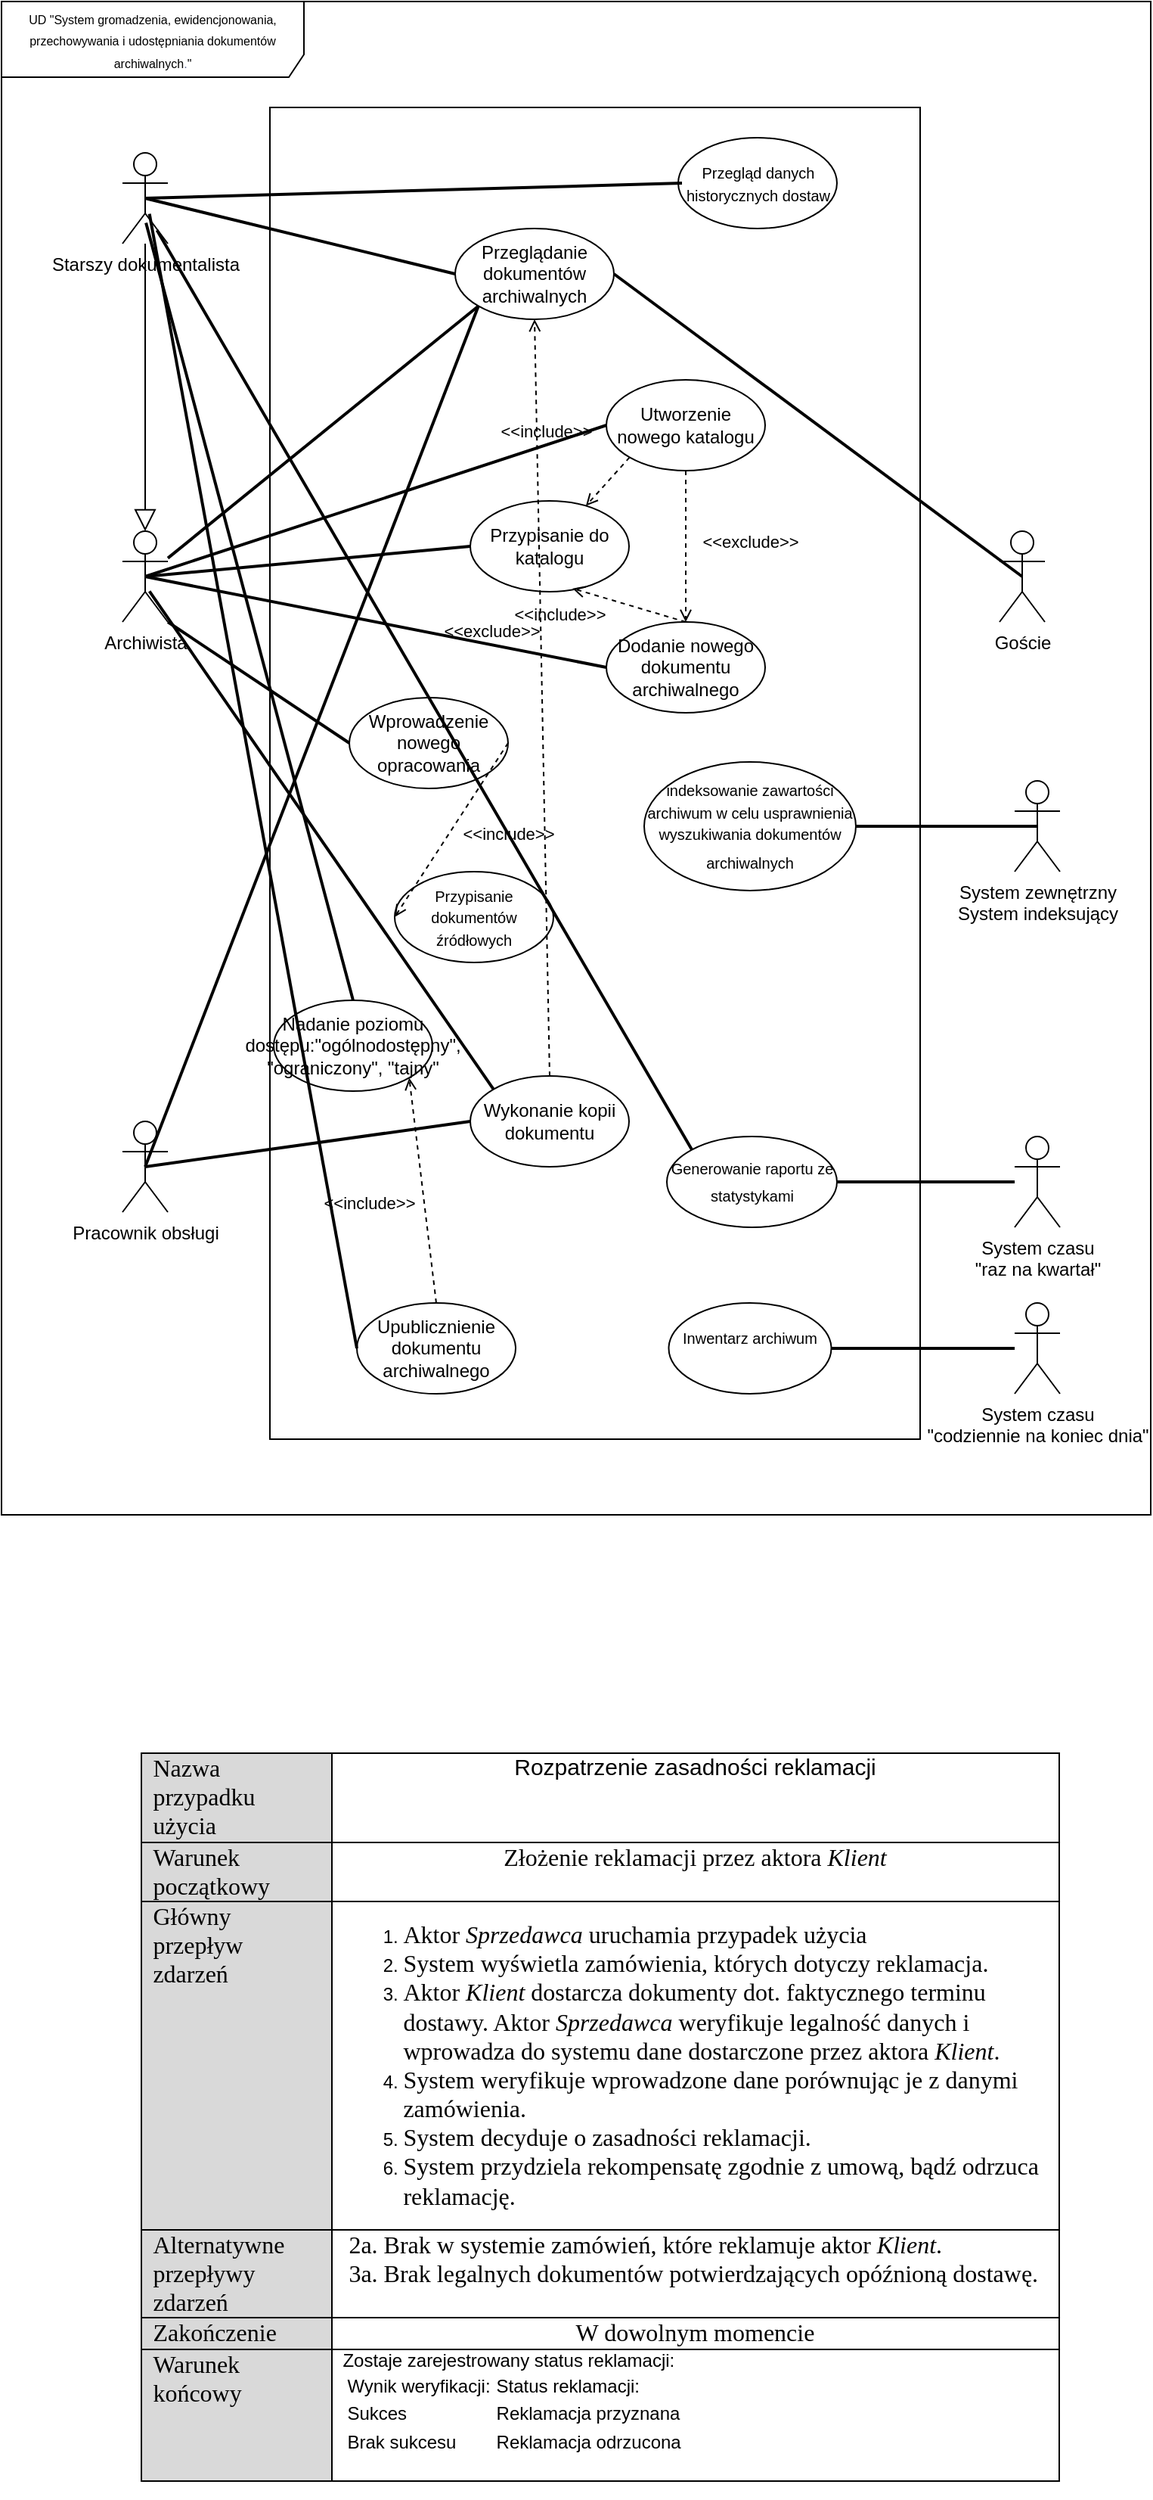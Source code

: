 <mxfile version="24.0.7" type="github">
  <diagram name="Strona-1" id="4_b_r0FPneEdvxQF47Fr">
    <mxGraphModel dx="522" dy="365" grid="1" gridSize="10" guides="1" tooltips="1" connect="1" arrows="1" fold="1" page="1" pageScale="1" pageWidth="827" pageHeight="1169" math="0" shadow="0">
      <root>
        <mxCell id="0" />
        <mxCell id="1" parent="0" />
        <mxCell id="xjDF9pEwEW9eb6jhkBWc-3" value="&lt;font style=&quot;font-size: 8px;&quot;&gt;UD &quot;System&amp;nbsp;&lt;span style=&quot;caret-color: rgb(100, 108, 154); font-family: Poppins, sans-serif; background-color: rgb(255, 255, 255);&quot;&gt;gromadzenia, ewidencjonowania, przechowywania i udostępniania dokumentów archiwalnych&lt;/span&gt;&lt;span style=&quot;caret-color: rgb(100, 108, 154); color: rgb(100, 108, 154); font-family: Poppins, sans-serif; background-color: rgb(255, 255, 255);&quot;&gt;.&lt;/span&gt;&quot;&lt;/font&gt;" style="shape=umlFrame;whiteSpace=wrap;html=1;pointerEvents=0;recursiveResize=0;container=1;collapsible=0;width=200;height=50;align=center;" parent="1" vertex="1">
          <mxGeometry x="40" y="50" width="760" height="1000" as="geometry" />
        </mxCell>
        <mxCell id="xjDF9pEwEW9eb6jhkBWc-2" value="Starszy dokumentalista" style="shape=umlActor;verticalLabelPosition=bottom;verticalAlign=top;html=1;" parent="xjDF9pEwEW9eb6jhkBWc-3" vertex="1">
          <mxGeometry x="80" y="100" width="30" height="60" as="geometry" />
        </mxCell>
        <mxCell id="xjDF9pEwEW9eb6jhkBWc-1" value="Archiwista" style="shape=umlActor;verticalLabelPosition=bottom;verticalAlign=top;html=1;" parent="xjDF9pEwEW9eb6jhkBWc-3" vertex="1">
          <mxGeometry x="80" y="350" width="30" height="60" as="geometry" />
        </mxCell>
        <mxCell id="yINx0Oa0qj7sMehLbz9O-11" value="System zewnętrzny&lt;br&gt;System indeksujący" style="shape=umlActor;verticalLabelPosition=bottom;verticalAlign=top;html=1;" parent="xjDF9pEwEW9eb6jhkBWc-3" vertex="1">
          <mxGeometry x="670" y="515" width="30" height="60" as="geometry" />
        </mxCell>
        <mxCell id="yINx0Oa0qj7sMehLbz9O-12" value="&lt;font style=&quot;font-size: 12px;&quot;&gt;System&lt;font style=&quot;font-size: 12px;&quot;&gt; czasu&lt;/font&gt;&lt;/font&gt;&lt;div&gt;&lt;font style=&quot;font-size: 12px;&quot;&gt;&lt;font style=&quot;font-size: 12px;&quot;&gt;&quot;codziennie na koniec dnia&quot;&lt;/font&gt;&lt;/font&gt;&lt;/div&gt;" style="shape=umlActor;verticalLabelPosition=bottom;verticalAlign=top;html=1;" parent="xjDF9pEwEW9eb6jhkBWc-3" vertex="1">
          <mxGeometry x="670" y="860" width="30" height="60" as="geometry" />
        </mxCell>
        <mxCell id="yINx0Oa0qj7sMehLbz9O-18" value="Pracownik obsługi" style="shape=umlActor;verticalLabelPosition=bottom;verticalAlign=top;html=1;" parent="xjDF9pEwEW9eb6jhkBWc-3" vertex="1">
          <mxGeometry x="80" y="740" width="30" height="60" as="geometry" />
        </mxCell>
        <mxCell id="yINx0Oa0qj7sMehLbz9O-21" value="Goście" style="shape=umlActor;verticalLabelPosition=bottom;verticalAlign=top;html=1;" parent="xjDF9pEwEW9eb6jhkBWc-3" vertex="1">
          <mxGeometry x="660" y="350" width="30" height="60" as="geometry" />
        </mxCell>
        <mxCell id="yINx0Oa0qj7sMehLbz9O-26" value="" style="endArrow=block;endFill=0;endSize=12;html=1;rounded=0;entryX=0.5;entryY=0;entryDx=0;entryDy=0;entryPerimeter=0;" parent="xjDF9pEwEW9eb6jhkBWc-3" source="xjDF9pEwEW9eb6jhkBWc-2" target="xjDF9pEwEW9eb6jhkBWc-1" edge="1">
          <mxGeometry width="160" relative="1" as="geometry">
            <mxPoint x="84.5" y="430" as="sourcePoint" />
            <mxPoint x="84.5" y="350" as="targetPoint" />
            <Array as="points" />
          </mxGeometry>
        </mxCell>
        <mxCell id="yINx0Oa0qj7sMehLbz9O-8" value="" style="html=1;whiteSpace=wrap;" parent="xjDF9pEwEW9eb6jhkBWc-3" vertex="1">
          <mxGeometry x="177.5" y="70" width="430" height="880" as="geometry" />
        </mxCell>
        <mxCell id="t_vTnjnZ2baawU1hBgG_-2" value="Przeglądanie dokumentów archiwalnych" style="ellipse;whiteSpace=wrap;html=1;" parent="xjDF9pEwEW9eb6jhkBWc-3" vertex="1">
          <mxGeometry x="300" y="150" width="105" height="60" as="geometry" />
        </mxCell>
        <mxCell id="t_vTnjnZ2baawU1hBgG_-3" value="&lt;font style=&quot;font-size: 10px;&quot;&gt;Przegląd danych historycznych dostaw&lt;/font&gt;" style="ellipse;whiteSpace=wrap;html=1;" parent="xjDF9pEwEW9eb6jhkBWc-3" vertex="1">
          <mxGeometry x="447.5" y="90" width="105" height="60" as="geometry" />
        </mxCell>
        <mxCell id="t_vTnjnZ2baawU1hBgG_-4" value="&lt;font size=&quot;1&quot;&gt;Inwentarz archiwum&lt;/font&gt;&lt;br&gt;&lt;br&gt;&lt;span style=&quot;font-family: -webkit-standard; font-size: medium; text-align: start;&quot;&gt;&lt;/span&gt;" style="ellipse;whiteSpace=wrap;html=1;" parent="xjDF9pEwEW9eb6jhkBWc-3" vertex="1">
          <mxGeometry x="441.25" y="860" width="107.5" height="60" as="geometry" />
        </mxCell>
        <mxCell id="t_vTnjnZ2baawU1hBgG_-8" value="" style="endArrow=none;startArrow=none;endFill=0;startFill=0;endSize=8;html=1;verticalAlign=bottom;labelBackgroundColor=none;strokeWidth=2;rounded=0;exitX=1;exitY=0.5;exitDx=0;exitDy=0;" parent="xjDF9pEwEW9eb6jhkBWc-3" source="t_vTnjnZ2baawU1hBgG_-4" target="yINx0Oa0qj7sMehLbz9O-12" edge="1">
          <mxGeometry width="160" relative="1" as="geometry">
            <mxPoint x="270" y="370" as="sourcePoint" />
            <mxPoint x="430" y="370" as="targetPoint" />
          </mxGeometry>
        </mxCell>
        <mxCell id="yINx0Oa0qj7sMehLbz9O-36" value="Przypisanie do katalogu" style="ellipse;whiteSpace=wrap;html=1;" parent="xjDF9pEwEW9eb6jhkBWc-3" vertex="1">
          <mxGeometry x="310" y="330" width="105" height="60" as="geometry" />
        </mxCell>
        <mxCell id="t_vTnjnZ2baawU1hBgG_-11" value="" style="endArrow=none;startArrow=none;endFill=0;startFill=0;endSize=8;html=1;verticalAlign=bottom;labelBackgroundColor=none;strokeWidth=2;rounded=0;entryX=1;entryY=0.5;entryDx=0;entryDy=0;exitX=0.5;exitY=0.5;exitDx=0;exitDy=0;exitPerimeter=0;" parent="xjDF9pEwEW9eb6jhkBWc-3" source="yINx0Oa0qj7sMehLbz9O-21" target="t_vTnjnZ2baawU1hBgG_-2" edge="1">
          <mxGeometry width="160" relative="1" as="geometry">
            <mxPoint x="100" y="140" as="sourcePoint" />
            <mxPoint x="318" y="509" as="targetPoint" />
          </mxGeometry>
        </mxCell>
        <mxCell id="t_vTnjnZ2baawU1hBgG_-16" value="" style="endArrow=none;startArrow=none;endFill=0;startFill=0;endSize=8;html=1;verticalAlign=bottom;labelBackgroundColor=none;strokeWidth=2;rounded=0;entryX=0;entryY=0.5;entryDx=0;entryDy=0;exitX=0.5;exitY=0.5;exitDx=0;exitDy=0;exitPerimeter=0;" parent="xjDF9pEwEW9eb6jhkBWc-3" source="xjDF9pEwEW9eb6jhkBWc-2" target="t_vTnjnZ2baawU1hBgG_-2" edge="1">
          <mxGeometry width="160" relative="1" as="geometry">
            <mxPoint x="90" y="130" as="sourcePoint" />
            <mxPoint x="445" y="400" as="targetPoint" />
          </mxGeometry>
        </mxCell>
        <mxCell id="yINx0Oa0qj7sMehLbz9O-34" value="Wykonanie kopii dokumentu" style="ellipse;whiteSpace=wrap;html=1;" parent="xjDF9pEwEW9eb6jhkBWc-3" vertex="1">
          <mxGeometry x="310" y="710" width="105" height="60" as="geometry" />
        </mxCell>
        <mxCell id="yINx0Oa0qj7sMehLbz9O-35" value="Upublicznienie dokumentu archiwalnego" style="ellipse;whiteSpace=wrap;html=1;" parent="xjDF9pEwEW9eb6jhkBWc-3" vertex="1">
          <mxGeometry x="235" y="860" width="105" height="60" as="geometry" />
        </mxCell>
        <mxCell id="yINx0Oa0qj7sMehLbz9O-33" value="Utworzenie nowego katalogu" style="ellipse;whiteSpace=wrap;html=1;" parent="xjDF9pEwEW9eb6jhkBWc-3" vertex="1">
          <mxGeometry x="400" y="250" width="105" height="60" as="geometry" />
        </mxCell>
        <mxCell id="t_vTnjnZ2baawU1hBgG_-17" value="" style="endArrow=none;startArrow=none;endFill=0;startFill=0;endSize=8;html=1;verticalAlign=bottom;labelBackgroundColor=none;strokeWidth=2;rounded=0;entryX=0;entryY=0.5;entryDx=0;entryDy=0;exitX=0.5;exitY=0.5;exitDx=0;exitDy=0;exitPerimeter=0;" parent="xjDF9pEwEW9eb6jhkBWc-3" source="xjDF9pEwEW9eb6jhkBWc-1" target="yINx0Oa0qj7sMehLbz9O-33" edge="1">
          <mxGeometry width="160" relative="1" as="geometry">
            <mxPoint x="170" y="309" as="sourcePoint" />
            <mxPoint x="395" y="309" as="targetPoint" />
          </mxGeometry>
        </mxCell>
        <mxCell id="yINx0Oa0qj7sMehLbz9O-27" value="Nadanie poziomu dostępu:&quot;ogólnodostępny&quot;, &quot;ograniczony&quot;, &quot;tajny&quot;" style="ellipse;whiteSpace=wrap;html=1;" parent="xjDF9pEwEW9eb6jhkBWc-3" vertex="1">
          <mxGeometry x="180" y="660" width="105" height="60" as="geometry" />
        </mxCell>
        <mxCell id="yINx0Oa0qj7sMehLbz9O-32" value="Wprowadzenie nowego opracowania" style="ellipse;whiteSpace=wrap;html=1;" parent="xjDF9pEwEW9eb6jhkBWc-3" vertex="1">
          <mxGeometry x="230" y="460" width="105" height="60" as="geometry" />
        </mxCell>
        <mxCell id="yINx0Oa0qj7sMehLbz9O-38" value="Dodanie nowego dokumentu archiwalnego" style="ellipse;whiteSpace=wrap;html=1;" parent="xjDF9pEwEW9eb6jhkBWc-3" vertex="1">
          <mxGeometry x="400" y="410" width="105" height="60" as="geometry" />
        </mxCell>
        <mxCell id="yINx0Oa0qj7sMehLbz9O-39" value="&lt;span style=&quot;text-align: start;&quot;&gt;&lt;font style=&quot;font-size: 10px;&quot; face=&quot;Helvetica&quot;&gt;indeksowanie zawartości archiwum w celu usprawnienia wyszukiwania dokumentów archiwalnych&lt;/font&gt;&lt;/span&gt;&lt;span style=&quot;font-family: -webkit-standard; font-size: medium; text-align: start;&quot;&gt;&lt;/span&gt;" style="ellipse;whiteSpace=wrap;html=1;" parent="xjDF9pEwEW9eb6jhkBWc-3" vertex="1">
          <mxGeometry x="425" y="502.5" width="140" height="85" as="geometry" />
        </mxCell>
        <mxCell id="t_vTnjnZ2baawU1hBgG_-15" value="" style="endArrow=none;startArrow=none;endFill=0;startFill=0;endSize=8;html=1;verticalAlign=bottom;labelBackgroundColor=none;strokeWidth=2;rounded=0;entryX=0.5;entryY=0.5;entryDx=0;entryDy=0;entryPerimeter=0;exitX=1;exitY=0.5;exitDx=0;exitDy=0;" parent="xjDF9pEwEW9eb6jhkBWc-3" source="yINx0Oa0qj7sMehLbz9O-39" target="yINx0Oa0qj7sMehLbz9O-11" edge="1">
          <mxGeometry width="160" relative="1" as="geometry">
            <mxPoint x="475" y="290.5" as="sourcePoint" />
            <mxPoint x="700" y="290" as="targetPoint" />
          </mxGeometry>
        </mxCell>
        <mxCell id="yINx0Oa0qj7sMehLbz9O-31" value="&lt;font style=&quot;font-size: 10px;&quot;&gt;Przypisanie dokumentów źródłowych&lt;/font&gt;" style="ellipse;whiteSpace=wrap;html=1;" parent="xjDF9pEwEW9eb6jhkBWc-3" vertex="1">
          <mxGeometry x="260" y="575" width="105" height="60" as="geometry" />
        </mxCell>
        <mxCell id="t_vTnjnZ2baawU1hBgG_-21" value="" style="endArrow=none;startArrow=none;endFill=0;startFill=0;endSize=8;html=1;verticalAlign=bottom;labelBackgroundColor=none;strokeWidth=2;rounded=0;exitX=0.5;exitY=0.5;exitDx=0;exitDy=0;exitPerimeter=0;" parent="xjDF9pEwEW9eb6jhkBWc-3" source="xjDF9pEwEW9eb6jhkBWc-2" edge="1">
          <mxGeometry width="160" relative="1" as="geometry">
            <mxPoint x="110" y="120" as="sourcePoint" />
            <mxPoint x="450" y="120" as="targetPoint" />
          </mxGeometry>
        </mxCell>
        <mxCell id="t_vTnjnZ2baawU1hBgG_-22" value="" style="endArrow=none;startArrow=none;endFill=0;startFill=0;endSize=8;html=1;verticalAlign=bottom;labelBackgroundColor=none;strokeWidth=2;rounded=0;exitX=1;exitY=1;exitDx=0;exitDy=0;exitPerimeter=0;entryX=0;entryY=0.5;entryDx=0;entryDy=0;" parent="xjDF9pEwEW9eb6jhkBWc-3" source="xjDF9pEwEW9eb6jhkBWc-1" target="yINx0Oa0qj7sMehLbz9O-32" edge="1">
          <mxGeometry width="160" relative="1" as="geometry">
            <mxPoint x="95" y="590" as="sourcePoint" />
            <mxPoint x="435" y="545" as="targetPoint" />
          </mxGeometry>
        </mxCell>
        <mxCell id="t_vTnjnZ2baawU1hBgG_-23" value="" style="endArrow=none;startArrow=none;endFill=0;startFill=0;endSize=8;html=1;verticalAlign=bottom;labelBackgroundColor=none;strokeWidth=2;rounded=0;exitX=0.76;exitY=0.853;exitDx=0;exitDy=0;exitPerimeter=0;entryX=0;entryY=0;entryDx=0;entryDy=0;" parent="xjDF9pEwEW9eb6jhkBWc-3" source="xjDF9pEwEW9eb6jhkBWc-2" target="x9usF1vXFKsrdMA3hae5-8" edge="1">
          <mxGeometry width="160" relative="1" as="geometry">
            <mxPoint x="160" y="520" as="sourcePoint" />
            <mxPoint x="385" y="520" as="targetPoint" />
          </mxGeometry>
        </mxCell>
        <mxCell id="t_vTnjnZ2baawU1hBgG_-24" value="" style="endArrow=none;startArrow=none;endFill=0;startFill=0;endSize=8;html=1;verticalAlign=bottom;labelBackgroundColor=none;strokeWidth=2;rounded=0;entryX=0;entryY=0.5;entryDx=0;entryDy=0;exitX=0.5;exitY=0.5;exitDx=0;exitDy=0;exitPerimeter=0;" parent="xjDF9pEwEW9eb6jhkBWc-3" source="xjDF9pEwEW9eb6jhkBWc-1" target="yINx0Oa0qj7sMehLbz9O-38" edge="1">
          <mxGeometry width="160" relative="1" as="geometry">
            <mxPoint x="100" y="310" as="sourcePoint" />
            <mxPoint x="365" y="320" as="targetPoint" />
          </mxGeometry>
        </mxCell>
        <mxCell id="t_vTnjnZ2baawU1hBgG_-26" value="" style="endArrow=none;startArrow=none;endFill=0;startFill=0;endSize=8;html=1;verticalAlign=bottom;labelBackgroundColor=none;strokeWidth=2;rounded=0;exitX=0.594;exitY=0.672;exitDx=0;exitDy=0;exitPerimeter=0;entryX=0;entryY=0.5;entryDx=0;entryDy=0;" parent="xjDF9pEwEW9eb6jhkBWc-3" source="xjDF9pEwEW9eb6jhkBWc-2" target="yINx0Oa0qj7sMehLbz9O-35" edge="1">
          <mxGeometry width="160" relative="1" as="geometry">
            <mxPoint x="85" y="740" as="sourcePoint" />
            <mxPoint x="235" y="760" as="targetPoint" />
          </mxGeometry>
        </mxCell>
        <mxCell id="t_vTnjnZ2baawU1hBgG_-27" value="" style="endArrow=none;startArrow=none;endFill=0;startFill=0;endSize=8;html=1;verticalAlign=bottom;labelBackgroundColor=none;strokeWidth=2;rounded=0;entryX=0;entryY=0.5;entryDx=0;entryDy=0;exitX=0.5;exitY=0.5;exitDx=0;exitDy=0;exitPerimeter=0;" parent="xjDF9pEwEW9eb6jhkBWc-3" source="yINx0Oa0qj7sMehLbz9O-18" target="yINx0Oa0qj7sMehLbz9O-34" edge="1">
          <mxGeometry width="160" relative="1" as="geometry">
            <mxPoint x="90" y="650" as="sourcePoint" />
            <mxPoint x="260" y="700" as="targetPoint" />
          </mxGeometry>
        </mxCell>
        <mxCell id="t_vTnjnZ2baawU1hBgG_-28" value="" style="endArrow=none;startArrow=none;endFill=0;startFill=0;endSize=8;html=1;verticalAlign=bottom;labelBackgroundColor=none;strokeWidth=2;rounded=0;entryX=0;entryY=1;entryDx=0;entryDy=0;exitX=0.5;exitY=0.5;exitDx=0;exitDy=0;exitPerimeter=0;" parent="xjDF9pEwEW9eb6jhkBWc-3" source="yINx0Oa0qj7sMehLbz9O-18" target="t_vTnjnZ2baawU1hBgG_-2" edge="1">
          <mxGeometry width="160" relative="1" as="geometry">
            <mxPoint x="90" y="680" as="sourcePoint" />
            <mxPoint x="270" y="700" as="targetPoint" />
            <Array as="points" />
          </mxGeometry>
        </mxCell>
        <mxCell id="t_vTnjnZ2baawU1hBgG_-29" value="&amp;lt;&amp;lt;include&amp;gt;&amp;gt;" style="html=1;verticalAlign=bottom;labelBackgroundColor=none;endArrow=open;endFill=0;dashed=1;rounded=0;exitX=1;exitY=0.5;exitDx=0;exitDy=0;entryX=0;entryY=0.5;entryDx=0;entryDy=0;" parent="xjDF9pEwEW9eb6jhkBWc-3" source="yINx0Oa0qj7sMehLbz9O-32" target="yINx0Oa0qj7sMehLbz9O-31" edge="1">
          <mxGeometry x="-0.161" y="37" width="160" relative="1" as="geometry">
            <mxPoint x="270" y="290" as="sourcePoint" />
            <mxPoint x="430" y="290" as="targetPoint" />
            <mxPoint y="1" as="offset" />
          </mxGeometry>
        </mxCell>
        <mxCell id="t_vTnjnZ2baawU1hBgG_-31" value="" style="endArrow=none;startArrow=none;endFill=0;startFill=0;endSize=8;html=1;verticalAlign=bottom;labelBackgroundColor=none;strokeWidth=2;rounded=0;entryX=0.5;entryY=0.5;entryDx=0;entryDy=0;entryPerimeter=0;exitX=0;exitY=0.5;exitDx=0;exitDy=0;" parent="xjDF9pEwEW9eb6jhkBWc-3" source="yINx0Oa0qj7sMehLbz9O-36" target="xjDF9pEwEW9eb6jhkBWc-1" edge="1">
          <mxGeometry width="160" relative="1" as="geometry">
            <mxPoint x="705" y="180" as="sourcePoint" />
            <mxPoint x="464" y="273" as="targetPoint" />
          </mxGeometry>
        </mxCell>
        <mxCell id="t_vTnjnZ2baawU1hBgG_-34" value="&amp;lt;&amp;lt;include&amp;gt;&amp;gt;" style="html=1;verticalAlign=bottom;labelBackgroundColor=none;endArrow=open;endFill=0;dashed=1;rounded=0;entryX=0.644;entryY=0.964;entryDx=0;entryDy=0;exitX=0.5;exitY=0;exitDx=0;exitDy=0;entryPerimeter=0;" parent="xjDF9pEwEW9eb6jhkBWc-3" source="yINx0Oa0qj7sMehLbz9O-38" target="yINx0Oa0qj7sMehLbz9O-36" edge="1">
          <mxGeometry x="1" y="28" width="160" relative="1" as="geometry">
            <mxPoint x="290" y="330" as="sourcePoint" />
            <mxPoint x="450" y="330" as="targetPoint" />
            <mxPoint x="-1" y="-1" as="offset" />
          </mxGeometry>
        </mxCell>
        <mxCell id="t_vTnjnZ2baawU1hBgG_-35" style="edgeStyle=orthogonalEdgeStyle;rounded=0;orthogonalLoop=1;jettySize=auto;html=1;exitX=0.5;exitY=1;exitDx=0;exitDy=0;" parent="xjDF9pEwEW9eb6jhkBWc-3" source="yINx0Oa0qj7sMehLbz9O-8" target="yINx0Oa0qj7sMehLbz9O-8" edge="1">
          <mxGeometry relative="1" as="geometry" />
        </mxCell>
        <mxCell id="t_vTnjnZ2baawU1hBgG_-36" value="&amp;lt;&amp;lt;exclude&amp;gt;&amp;gt;" style="html=1;verticalAlign=bottom;labelBackgroundColor=none;endArrow=open;endFill=0;dashed=1;rounded=0;entryX=0.5;entryY=1;entryDx=0;entryDy=0;exitX=0.5;exitY=0;exitDx=0;exitDy=0;" parent="xjDF9pEwEW9eb6jhkBWc-3" source="yINx0Oa0qj7sMehLbz9O-34" target="t_vTnjnZ2baawU1hBgG_-2" edge="1">
          <mxGeometry x="0.143" y="33" width="160" relative="1" as="geometry">
            <mxPoint x="313.334" y="320.005" as="sourcePoint" />
            <mxPoint x="285" y="820.02" as="targetPoint" />
            <mxPoint as="offset" />
          </mxGeometry>
        </mxCell>
        <mxCell id="x9usF1vXFKsrdMA3hae5-7" value="&lt;font style=&quot;font-size: 12px;&quot;&gt;System&lt;font style=&quot;font-size: 12px;&quot;&gt; czasu&lt;/font&gt;&lt;/font&gt;&lt;div&gt;&lt;font style=&quot;font-size: 12px;&quot;&gt;&lt;font style=&quot;font-size: 12px;&quot;&gt;&quot;raz na kwartał&quot;&lt;/font&gt;&lt;/font&gt;&lt;/div&gt;" style="shape=umlActor;verticalLabelPosition=bottom;verticalAlign=top;html=1;" vertex="1" parent="xjDF9pEwEW9eb6jhkBWc-3">
          <mxGeometry x="670" y="750" width="30" height="60" as="geometry" />
        </mxCell>
        <mxCell id="x9usF1vXFKsrdMA3hae5-8" value="&lt;font size=&quot;1&quot;&gt;Generowanie raportu ze statystykami&lt;/font&gt;&lt;span style=&quot;font-family: -webkit-standard; font-size: medium; text-align: start;&quot;&gt;&lt;/span&gt;" style="ellipse;whiteSpace=wrap;html=1;" vertex="1" parent="xjDF9pEwEW9eb6jhkBWc-3">
          <mxGeometry x="440" y="750" width="112.5" height="60" as="geometry" />
        </mxCell>
        <mxCell id="x9usF1vXFKsrdMA3hae5-10" value="" style="endArrow=none;startArrow=none;endFill=0;startFill=0;endSize=8;html=1;verticalAlign=bottom;labelBackgroundColor=none;strokeWidth=2;rounded=0;exitX=1;exitY=0.5;exitDx=0;exitDy=0;" edge="1" parent="xjDF9pEwEW9eb6jhkBWc-3" source="x9usF1vXFKsrdMA3hae5-8" target="x9usF1vXFKsrdMA3hae5-7">
          <mxGeometry width="160" relative="1" as="geometry">
            <mxPoint x="547.5" y="779.66" as="sourcePoint" />
            <mxPoint x="668.5" y="779.66" as="targetPoint" />
          </mxGeometry>
        </mxCell>
        <mxCell id="x9usF1vXFKsrdMA3hae5-11" value="&amp;lt;&amp;lt;include&amp;gt;&amp;gt;" style="html=1;verticalAlign=bottom;labelBackgroundColor=none;endArrow=open;endFill=0;dashed=1;rounded=0;exitX=0;exitY=1;exitDx=0;exitDy=0;" edge="1" parent="xjDF9pEwEW9eb6jhkBWc-3" source="yINx0Oa0qj7sMehLbz9O-33" target="yINx0Oa0qj7sMehLbz9O-36">
          <mxGeometry x="0.441" y="-47" width="160" relative="1" as="geometry">
            <mxPoint x="565" y="392" as="sourcePoint" />
            <mxPoint x="525" y="330" as="targetPoint" />
            <mxPoint as="offset" />
          </mxGeometry>
        </mxCell>
        <mxCell id="x9usF1vXFKsrdMA3hae5-13" value="&amp;lt;&amp;lt;exclude&amp;gt;&amp;gt;" style="html=1;verticalAlign=bottom;labelBackgroundColor=none;endArrow=open;endFill=0;dashed=1;rounded=0;entryX=0.5;entryY=0;entryDx=0;entryDy=0;" edge="1" parent="xjDF9pEwEW9eb6jhkBWc-3" source="yINx0Oa0qj7sMehLbz9O-33" target="yINx0Oa0qj7sMehLbz9O-38">
          <mxGeometry x="0.116" y="42" width="160" relative="1" as="geometry">
            <mxPoint x="480" y="382" as="sourcePoint" />
            <mxPoint x="440" y="320" as="targetPoint" />
            <mxPoint as="offset" />
          </mxGeometry>
        </mxCell>
        <mxCell id="x9usF1vXFKsrdMA3hae5-60" value="" style="endArrow=none;startArrow=none;endFill=0;startFill=0;endSize=8;html=1;verticalAlign=bottom;labelBackgroundColor=none;strokeWidth=2;rounded=0;entryX=0;entryY=1;entryDx=0;entryDy=0;" edge="1" parent="xjDF9pEwEW9eb6jhkBWc-3" source="xjDF9pEwEW9eb6jhkBWc-1" target="t_vTnjnZ2baawU1hBgG_-2">
          <mxGeometry width="160" relative="1" as="geometry">
            <mxPoint x="105" y="140" as="sourcePoint" />
            <mxPoint x="460" y="130" as="targetPoint" />
          </mxGeometry>
        </mxCell>
        <mxCell id="x9usF1vXFKsrdMA3hae5-61" value="" style="endArrow=none;startArrow=none;endFill=0;startFill=0;endSize=8;html=1;verticalAlign=bottom;labelBackgroundColor=none;strokeWidth=2;rounded=0;entryX=0;entryY=0;entryDx=0;entryDy=0;exitX=0.594;exitY=0.662;exitDx=0;exitDy=0;exitPerimeter=0;" edge="1" parent="xjDF9pEwEW9eb6jhkBWc-3" source="xjDF9pEwEW9eb6jhkBWc-1" target="yINx0Oa0qj7sMehLbz9O-34">
          <mxGeometry width="160" relative="1" as="geometry">
            <mxPoint x="105" y="390" as="sourcePoint" />
            <mxPoint x="410" y="450" as="targetPoint" />
          </mxGeometry>
        </mxCell>
        <mxCell id="x9usF1vXFKsrdMA3hae5-63" value="" style="endArrow=none;startArrow=none;endFill=0;startFill=0;endSize=8;html=1;verticalAlign=bottom;labelBackgroundColor=none;strokeWidth=2;rounded=0;exitX=0.518;exitY=0.77;exitDx=0;exitDy=0;exitPerimeter=0;entryX=0.5;entryY=0;entryDx=0;entryDy=0;" edge="1" parent="xjDF9pEwEW9eb6jhkBWc-3" source="xjDF9pEwEW9eb6jhkBWc-2" target="yINx0Oa0qj7sMehLbz9O-27">
          <mxGeometry width="160" relative="1" as="geometry">
            <mxPoint x="-40" y="136" as="sourcePoint" />
            <mxPoint x="342.5" y="680" as="targetPoint" />
          </mxGeometry>
        </mxCell>
        <mxCell id="x9usF1vXFKsrdMA3hae5-64" value="&amp;lt;&amp;lt;include&amp;gt;&amp;gt;" style="html=1;verticalAlign=bottom;labelBackgroundColor=none;endArrow=open;endFill=0;dashed=1;rounded=0;exitX=0.5;exitY=0;exitDx=0;exitDy=0;entryX=1;entryY=1;entryDx=0;entryDy=0;" edge="1" parent="xjDF9pEwEW9eb6jhkBWc-3" source="yINx0Oa0qj7sMehLbz9O-35" target="yINx0Oa0qj7sMehLbz9O-27">
          <mxGeometry x="-0.161" y="37" width="160" relative="1" as="geometry">
            <mxPoint x="260" y="780" as="sourcePoint" />
            <mxPoint x="185" y="895" as="targetPoint" />
            <mxPoint y="1" as="offset" />
          </mxGeometry>
        </mxCell>
        <mxCell id="yINx0Oa0qj7sMehLbz9O-1" value="&lt;table style=&quot;caret-color: rgb(0, 0, 0); color: rgb(0, 0, 0); font-style: normal; font-variant-caps: normal; font-weight: 400; letter-spacing: normal; text-transform: none; word-spacing: 0px; -webkit-text-stroke-width: 0px; text-decoration: none; border-collapse: collapse;&quot; cellpadding=&quot;0&quot; cellspacing=&quot;0&quot; border=&quot;0&quot; class=&quot;MsoNormalTable&quot;&gt;&lt;tbody&gt;&lt;tr&gt;&lt;td style=&quot;width: 99pt; border: 1pt solid black; background: rgb(217, 217, 217); padding: 0cm 5.4pt;&quot; valign=&quot;top&quot; width=&quot;132&quot;&gt;&lt;p style=&quot;margin: 0cm; font-size: 12pt; font-family: Calibri, sans-serif; text-align: justify;&quot; class=&quot;MsoNormal&quot;&gt;&lt;span style=&quot;font-family: Poppins; color: black;&quot;&gt;Nazwa przypadku użycia&lt;/span&gt;&lt;span style=&quot;font-size: 10pt; font-family: Poppins; color: rgb(100, 108, 154);&quot;&gt;&lt;/span&gt;&lt;/p&gt;&lt;/td&gt;&lt;td style=&quot;text-align: center; width: 354pt; border-width: 1pt 1pt 1pt medium; border-style: solid solid solid none; border-color: black black black currentcolor; border-image: none; padding: 0cm 5.4pt;&quot; valign=&quot;top&quot; width=&quot;472&quot;&gt;&lt;font style=&quot;font-size: 15px;&quot;&gt;Rozpatrzenie zasadności reklamacji&lt;/font&gt;&lt;br&gt;&lt;/td&gt;&lt;/tr&gt;&lt;tr&gt;&lt;td style=&quot;width: 99pt; border-width: medium 1pt 1pt; border-style: none solid solid; border-color: currentcolor black black; border-image: none; background: rgb(217, 217, 217); padding: 0cm 5.4pt;&quot; valign=&quot;top&quot; width=&quot;132&quot;&gt;&lt;p style=&quot;margin: 0cm; font-size: 12pt; font-family: Calibri, sans-serif; text-align: justify;&quot; class=&quot;MsoNormal&quot;&gt;&lt;span style=&quot;font-family: Poppins; color: black;&quot;&gt;Warunek początkowy&lt;/span&gt;&lt;span style=&quot;font-size: 10pt; font-family: Poppins; color: rgb(100, 108, 154);&quot;&gt;&lt;/span&gt;&lt;/p&gt;&lt;/td&gt;&lt;td style=&quot;text-align: center; width: 354pt; border-width: medium 1pt 1pt medium; border-style: none solid solid none; border-color: currentcolor black black currentcolor; padding: 0cm 5.4pt;&quot; valign=&quot;top&quot; width=&quot;472&quot;&gt;&lt;font size=&quot;3&quot; face=&quot;Poppins&quot;&gt;Złożenie reklamacji przez aktora &lt;i&gt;Klient&lt;/i&gt;&lt;/font&gt;&lt;/td&gt;&lt;/tr&gt;&lt;tr&gt;&lt;td style=&quot;width: 99pt; border-width: medium 1pt 1pt; border-style: none solid solid; border-color: currentcolor black black; border-image: none; background: rgb(217, 217, 217); padding: 0cm 5.4pt;&quot; valign=&quot;top&quot; width=&quot;132&quot;&gt;&lt;p style=&quot;margin: 0cm; font-size: 12pt; font-family: Calibri, sans-serif; text-align: justify;&quot; class=&quot;MsoNormal&quot;&gt;&lt;span style=&quot;font-family: Poppins; color: black;&quot;&gt;Główny przepływ zdarzeń&lt;/span&gt;&lt;span style=&quot;font-size: 10pt; font-family: Poppins; color: rgb(100, 108, 154);&quot;&gt;&lt;/span&gt;&lt;/p&gt;&lt;/td&gt;&lt;td style=&quot;width: 354pt; border-width: medium 1pt 1pt medium; border-style: none solid solid none; border-color: currentcolor black black currentcolor; padding: 0cm 5.4pt;&quot; valign=&quot;top&quot; width=&quot;472&quot;&gt;&lt;ol&gt;&lt;li&gt;&lt;font size=&quot;3&quot; face=&quot;Poppins&quot;&gt;Aktor &lt;i&gt;Sprzedawca&lt;/i&gt;&amp;nbsp;uruchamia przypadek użycia&lt;/font&gt;&lt;/li&gt;&lt;li&gt;&lt;font size=&quot;3&quot; face=&quot;Poppins&quot;&gt;System wyświetla zamówienia, których dotyczy reklamacja.&lt;/font&gt;&lt;/li&gt;&lt;li&gt;&lt;font size=&quot;3&quot; face=&quot;Poppins&quot;&gt;Aktor &lt;i&gt;Klient&lt;/i&gt; dostarcza dokumenty dot. faktycznego terminu dostawy. Aktor &lt;i&gt;Sprzedawca&lt;/i&gt; weryfikuje legalność danych i wprowadza do systemu dane dostarczone przez aktora &lt;i&gt;Klient&lt;/i&gt;.&lt;/font&gt;&lt;/li&gt;&lt;li&gt;&lt;font size=&quot;3&quot; face=&quot;Poppins&quot;&gt;System weryfikuje wprowadzone dane porównując je z danymi zamówienia.&lt;/font&gt;&lt;/li&gt;&lt;li&gt;&lt;font size=&quot;3&quot; face=&quot;Poppins&quot;&gt;System decyduje o zasadności reklamacji.&lt;/font&gt;&lt;/li&gt;&lt;li&gt;&lt;font size=&quot;3&quot; face=&quot;Poppins&quot;&gt;System przydziela rekompensatę zgodnie z umową, bądź odrzuca reklamację.&lt;/font&gt;&lt;/li&gt;&lt;/ol&gt;&lt;/td&gt;&lt;/tr&gt;&lt;tr&gt;&lt;td style=&quot;width: 99pt; border-width: medium 1pt 1pt; border-style: none solid solid; border-color: currentcolor black black; border-image: none; background: rgb(217, 217, 217); padding: 0cm 5.4pt;&quot; valign=&quot;top&quot; width=&quot;132&quot;&gt;&lt;p style=&quot;margin: 0cm; font-size: 12pt; font-family: Calibri, sans-serif; text-align: justify;&quot; class=&quot;MsoNormal&quot;&gt;&lt;span style=&quot;font-family: Poppins; color: black;&quot;&gt;Alternatywne przepływy zdarzeń&lt;/span&gt;&lt;span style=&quot;font-size: 10pt; font-family: Poppins; color: rgb(100, 108, 154);&quot;&gt;&lt;/span&gt;&lt;/p&gt;&lt;/td&gt;&lt;td style=&quot;width: 354pt; border-width: medium 1pt 1pt medium; border-style: none solid solid none; border-color: currentcolor black black currentcolor; padding: 0cm 5.4pt;&quot; valign=&quot;top&quot; width=&quot;472&quot;&gt;&lt;div&gt;&lt;font size=&quot;3&quot; face=&quot;Poppins&quot;&gt;&lt;span style=&quot;white-space: pre;&quot;&gt;&lt;font color=&quot;#646c9a&quot;&gt; &lt;/font&gt;2a. Brak w systemie zamówień, które reklamuje aktor &lt;i&gt;Klient&lt;/i&gt;.&lt;/span&gt;&lt;br&gt;&lt;/font&gt;&lt;/div&gt;&lt;div&gt;&lt;font size=&quot;3&quot; face=&quot;Poppins&quot;&gt;&lt;span style=&quot;white-space: pre;&quot;&gt;&lt;span style=&quot;white-space: pre;&quot;&gt; 3a. Brak legalnych dokumentów potwierdzających opóźnioną dostawę.&lt;/span&gt;&lt;font color=&quot;#646c9a&quot;&gt;&lt;br&gt;&lt;/font&gt;&lt;/span&gt;&lt;/font&gt;&lt;/div&gt;&lt;/td&gt;&lt;/tr&gt;&lt;tr&gt;&lt;td style=&quot;width: 99pt; border-width: medium 1pt 1pt; border-style: none solid solid; border-color: currentcolor black black; border-image: none; background: rgb(217, 217, 217); padding: 0cm 5.4pt;&quot; valign=&quot;top&quot; width=&quot;132&quot;&gt;&lt;p style=&quot;margin: 0cm; font-size: 12pt; font-family: Calibri, sans-serif; text-align: justify;&quot; class=&quot;MsoNormal&quot;&gt;&lt;span style=&quot;font-family: Poppins; color: black;&quot;&gt;Zakończenie&lt;/span&gt;&lt;span style=&quot;font-size: 10pt; font-family: Poppins; color: rgb(100, 108, 154);&quot;&gt;&lt;/span&gt;&lt;/p&gt;&lt;/td&gt;&lt;td style=&quot;width: 354pt; border-width: medium 1pt 1pt medium; border-style: none solid solid none; border-color: currentcolor black black currentcolor; padding: 0cm 5.4pt;&quot; valign=&quot;top&quot; width=&quot;472&quot;&gt;&lt;p style=&quot;text-align: center; margin: 0cm; font-size: 12pt; font-family: Calibri, sans-serif;&quot; class=&quot;MsoNormal&quot;&gt;&lt;span style=&quot;font-family: Poppins;&quot;&gt;W dowolnym momencie&lt;/span&gt;&lt;span style=&quot;font-size: 10pt; font-family: Poppins; color: rgb(100, 108, 154);&quot;&gt;&lt;/span&gt;&lt;/p&gt;&lt;/td&gt;&lt;/tr&gt;&lt;tr&gt;&lt;td style=&quot;width: 99pt; border-width: medium 1pt 1pt; border-style: none solid solid; border-color: currentcolor black black; border-image: none; background: rgb(217, 217, 217); padding: 0cm 5.4pt;&quot; valign=&quot;top&quot; width=&quot;132&quot;&gt;&lt;p style=&quot;margin: 0cm; font-size: 12pt; font-family: Calibri, sans-serif; text-align: justify;&quot; class=&quot;MsoNormal&quot;&gt;&lt;span style=&quot;font-family: Poppins; color: black;&quot;&gt;Warunek końcowy&lt;/span&gt;&lt;span style=&quot;font-size: 10pt; font-family: Poppins; color: rgb(100, 108, 154);&quot;&gt;&lt;/span&gt;&lt;/p&gt;&lt;/td&gt;&lt;td style=&quot;text-align: justify; width: 354pt; border-width: medium 1pt 1pt medium; border-style: none solid solid none; border-color: currentcolor black black currentcolor; padding: 0cm 5.4pt;&quot; valign=&quot;top&quot; width=&quot;472&quot;&gt;Zostaje zarejestrowany status reklamacji:&lt;br&gt;&lt;table&gt;&lt;tbody&gt;&lt;tr&gt;&lt;td&gt;Wynik weryfikacji:&lt;/td&gt;&lt;td&gt;Status reklamacji:&lt;/td&gt;&lt;/tr&gt;&lt;tr&gt;&lt;td&gt;Sukces&lt;/td&gt;&lt;td&gt;Reklamacja przyznana&lt;/td&gt;&lt;/tr&gt;&lt;tr&gt;&lt;td&gt;Brak sukcesu&lt;/td&gt;&lt;td&gt;Reklamacja odrzucona&lt;/td&gt;&lt;/tr&gt;&lt;/tbody&gt;&lt;/table&gt;&lt;br&gt;&lt;/td&gt;&lt;/tr&gt;&lt;/tbody&gt;&lt;/table&gt;" style="text;whiteSpace=wrap;html=1;" parent="1" vertex="1">
          <mxGeometry x="130" y="1200" width="610" height="500" as="geometry" />
        </mxCell>
      </root>
    </mxGraphModel>
  </diagram>
</mxfile>
